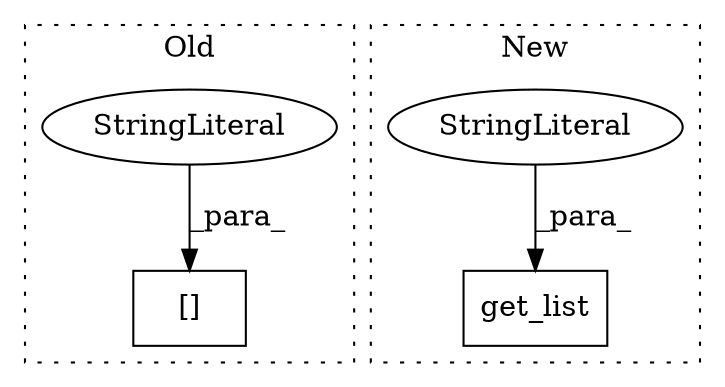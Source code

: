 digraph G {
subgraph cluster0 {
1 [label="[]" a="2" s="2960,3001" l="10,1" shape="box"];
4 [label="StringLiteral" a="45" s="2970" l="31" shape="ellipse"];
label = "Old";
style="dotted";
}
subgraph cluster1 {
2 [label="get_list" a="32" s="2854,2894" l="9,1" shape="box"];
3 [label="StringLiteral" a="45" s="2863" l="31" shape="ellipse"];
label = "New";
style="dotted";
}
3 -> 2 [label="_para_"];
4 -> 1 [label="_para_"];
}
